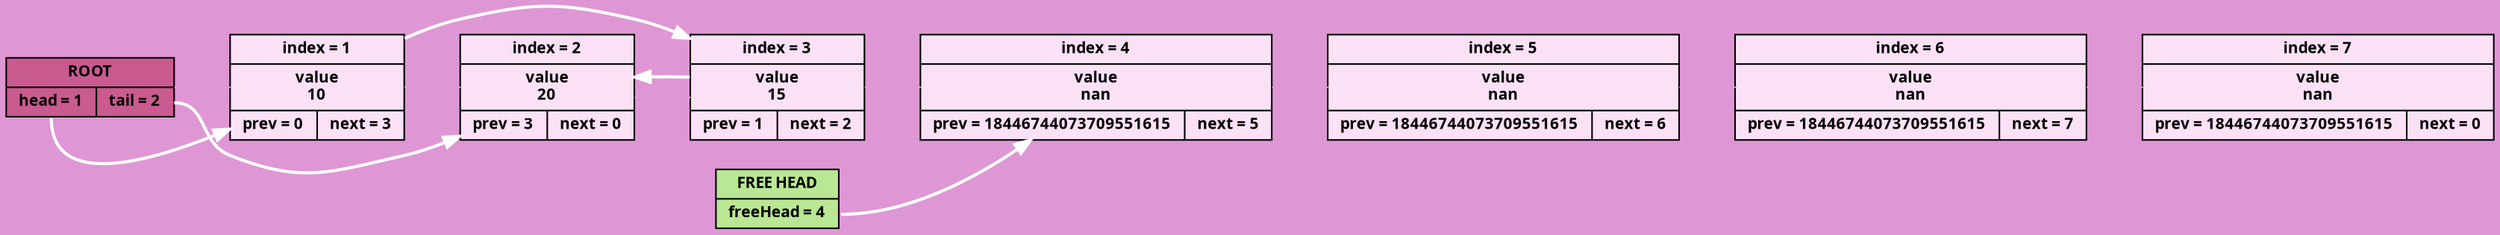 digraph
{
rankdir = LR;
node[shape = record, color = "#000000", fontname = "Fira Code Bold", fontsize = 10];
bgcolor = "#de97d4";
ROOT[style = "filled", fillcolor = "#c95b90", label = "ROOT|{<head>head = 1|<tail>tail = 2}"];
FREE_HEAD[style = "filled", fillcolor = "#b9e793", label = "FREE HEAD|<freeHead>freeHead = 4"];
CELL_1[style = "filled", fillcolor = "#fae1f6", label = "index = 1|value\n10|{prev = 0|next = 3}"];
CELL_2[style = "filled", fillcolor = "#fae1f6", label = "index = 2|value\n20|{prev = 3|next = 0}"];
CELL_3[style = "filled", fillcolor = "#fae1f6", label = "index = 3|value\n15|{prev = 1|next = 2}"];
CELL_4[style = "filled", fillcolor = "#fae1f6", label = "index = 4|value\nnan|{prev = 18446744073709551615|next = 5}"];
CELL_5[style = "filled", fillcolor = "#fae1f6", label = "index = 5|value\nnan|{prev = 18446744073709551615|next = 6}"];
CELL_6[style = "filled", fillcolor = "#fae1f6", label = "index = 6|value\nnan|{prev = 18446744073709551615|next = 7}"];
CELL_7[style = "filled", fillcolor = "#fae1f6", label = "index = 7|value\nnan|{prev = 18446744073709551615|next = 0}"];
ROOT->CELL_1->CELL_2->CELL_3->CELL_4->CELL_5->CELL_6->CELL_7 [weight = 1000000000, color = "#de97d4"];
ROOT:head->CELL_1 [style = "bold", color = white];
ROOT:tail->CELL_2 [style = "bold", color = white];
CELL_1->CELL_3->CELL_2[style = "bold", color = white];
FREE_HEAD:freeHead->CELL_4[style = "bold", color = white];
}

